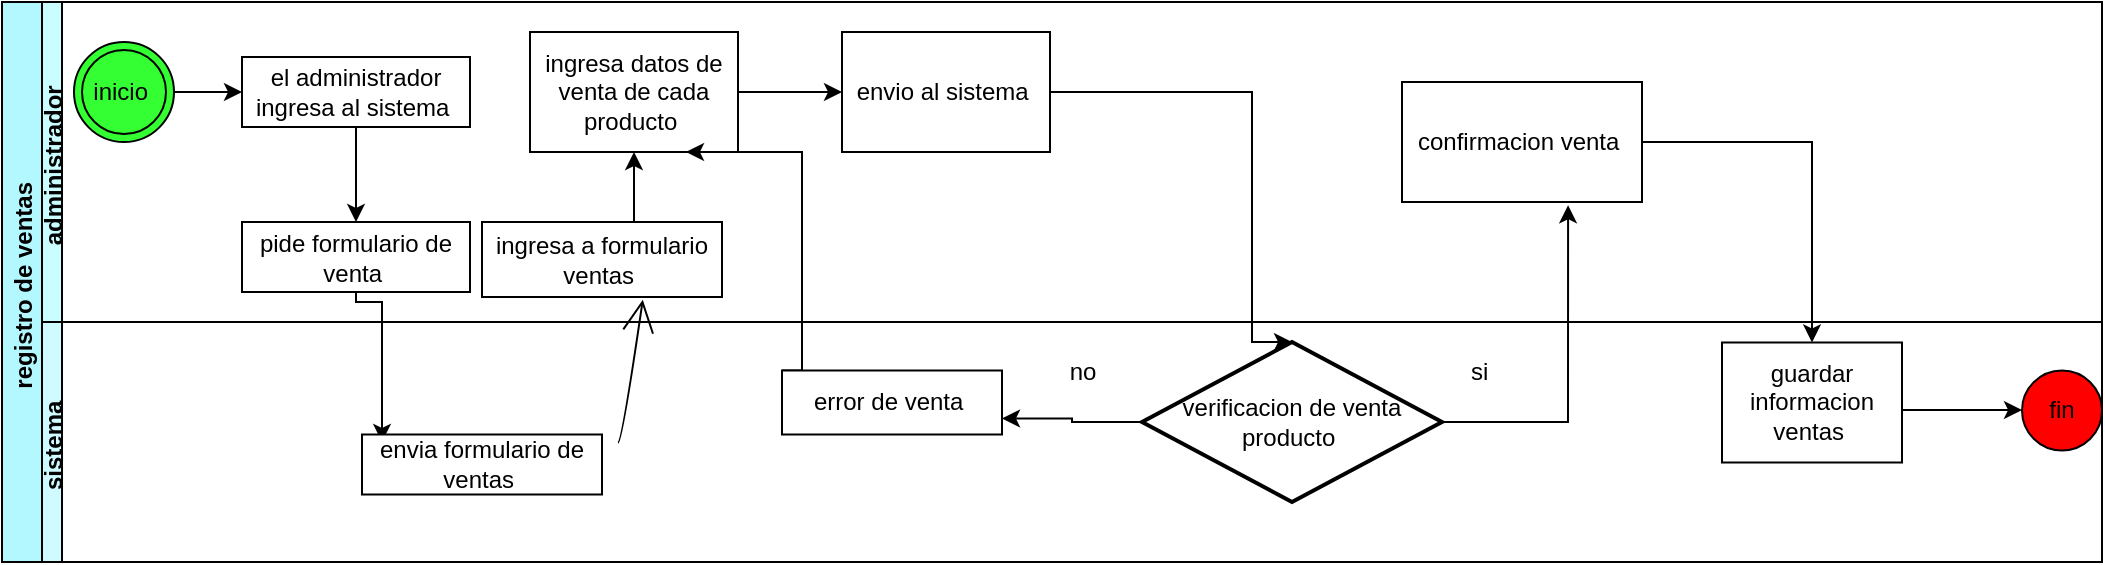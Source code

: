 <mxfile version="20.2.3" type="device"><diagram id="8JR4BSMasrtl7Qkerwnj" name="Página-1"><mxGraphModel dx="734" dy="760" grid="1" gridSize="10" guides="1" tooltips="1" connect="1" arrows="1" fold="1" page="1" pageScale="1" pageWidth="827" pageHeight="1169" math="0" shadow="0"><root><mxCell id="0"/><mxCell id="1" parent="0"/><mxCell id="uERx14-pWhK_KOYgP15v-1" value="registro de ventas " style="swimlane;childLayout=stackLayout;resizeParent=1;resizeParentMax=0;horizontal=0;startSize=20;horizontalStack=0;fillColor=#B3F7FF;" parent="1" vertex="1"><mxGeometry x="40" y="50" width="1050" height="280" as="geometry"/></mxCell><mxCell id="uERx14-pWhK_KOYgP15v-2" value="administrador " style="swimlane;startSize=10;horizontal=0;fillColor=#C9FDFF;" parent="uERx14-pWhK_KOYgP15v-1" vertex="1"><mxGeometry x="20" width="1030" height="160" as="geometry"/></mxCell><mxCell id="uERx14-pWhK_KOYgP15v-3" style="edgeStyle=orthogonalEdgeStyle;rounded=0;orthogonalLoop=1;jettySize=auto;html=1;entryX=0;entryY=0.5;entryDx=0;entryDy=0;" parent="uERx14-pWhK_KOYgP15v-2" source="uERx14-pWhK_KOYgP15v-4" target="uERx14-pWhK_KOYgP15v-9" edge="1"><mxGeometry relative="1" as="geometry"/></mxCell><mxCell id="uERx14-pWhK_KOYgP15v-4" value="inicio&amp;nbsp;" style="ellipse;shape=doubleEllipse;whiteSpace=wrap;html=1;aspect=fixed;fillColor=#33FF33;" parent="uERx14-pWhK_KOYgP15v-2" vertex="1"><mxGeometry x="16" y="20" width="50" height="50" as="geometry"/></mxCell><mxCell id="uERx14-pWhK_KOYgP15v-5" style="edgeStyle=orthogonalEdgeStyle;rounded=0;orthogonalLoop=1;jettySize=auto;html=1;exitX=1;exitY=0.5;exitDx=0;exitDy=0;" parent="uERx14-pWhK_KOYgP15v-2" source="uERx14-pWhK_KOYgP15v-6" target="uERx14-pWhK_KOYgP15v-7" edge="1"><mxGeometry relative="1" as="geometry"/></mxCell><mxCell id="uERx14-pWhK_KOYgP15v-6" value="ingresa datos de venta de cada producto&amp;nbsp;" style="rounded=0;whiteSpace=wrap;html=1;" parent="uERx14-pWhK_KOYgP15v-2" vertex="1"><mxGeometry x="244" y="15" width="104" height="60" as="geometry"/></mxCell><mxCell id="uERx14-pWhK_KOYgP15v-7" value="envio al sistema&amp;nbsp;" style="rounded=0;whiteSpace=wrap;html=1;" parent="uERx14-pWhK_KOYgP15v-2" vertex="1"><mxGeometry x="400" y="15" width="104" height="60" as="geometry"/></mxCell><mxCell id="uERx14-pWhK_KOYgP15v-8" value="confirmacion venta&amp;nbsp;" style="rounded=0;whiteSpace=wrap;html=1;" parent="uERx14-pWhK_KOYgP15v-2" vertex="1"><mxGeometry x="680" y="40" width="120" height="60" as="geometry"/></mxCell><mxCell id="uERx14-pWhK_KOYgP15v-9" value="el administrador ingresa al sistema&amp;nbsp;" style="rounded=0;whiteSpace=wrap;html=1;" parent="uERx14-pWhK_KOYgP15v-2" vertex="1"><mxGeometry x="100" y="27.5" width="114" height="35" as="geometry"/></mxCell><mxCell id="uERx14-pWhK_KOYgP15v-10" value="pide formulario de venta&amp;nbsp;" style="rounded=0;whiteSpace=wrap;html=1;" parent="uERx14-pWhK_KOYgP15v-2" vertex="1"><mxGeometry x="100" y="110" width="114" height="35" as="geometry"/></mxCell><mxCell id="uERx14-pWhK_KOYgP15v-11" style="edgeStyle=orthogonalEdgeStyle;rounded=0;orthogonalLoop=1;jettySize=auto;html=1;" parent="uERx14-pWhK_KOYgP15v-2" source="uERx14-pWhK_KOYgP15v-9" target="uERx14-pWhK_KOYgP15v-10" edge="1"><mxGeometry relative="1" as="geometry"/></mxCell><mxCell id="uERx14-pWhK_KOYgP15v-15" value="ingresa a formulario ventas&amp;nbsp;" style="rounded=0;whiteSpace=wrap;html=1;" parent="uERx14-pWhK_KOYgP15v-2" vertex="1"><mxGeometry x="220" y="110" width="120" height="37.5" as="geometry"/></mxCell><mxCell id="uERx14-pWhK_KOYgP15v-12" style="edgeStyle=orthogonalEdgeStyle;rounded=0;orthogonalLoop=1;jettySize=auto;html=1;exitX=0.5;exitY=0;exitDx=0;exitDy=0;entryX=0.5;entryY=1;entryDx=0;entryDy=0;" parent="uERx14-pWhK_KOYgP15v-2" source="uERx14-pWhK_KOYgP15v-15" target="uERx14-pWhK_KOYgP15v-6" edge="1"><mxGeometry relative="1" as="geometry"/></mxCell><mxCell id="uERx14-pWhK_KOYgP15v-13" style="edgeStyle=orthogonalEdgeStyle;rounded=0;orthogonalLoop=1;jettySize=auto;html=1;exitX=0;exitY=0;exitDx=0;exitDy=0;entryX=0.75;entryY=1;entryDx=0;entryDy=0;" parent="uERx14-pWhK_KOYgP15v-1" source="uERx14-pWhK_KOYgP15v-18" target="uERx14-pWhK_KOYgP15v-6" edge="1"><mxGeometry relative="1" as="geometry"><Array as="points"><mxPoint x="400" y="184"/><mxPoint x="400" y="75"/></Array></mxGeometry></mxCell><mxCell id="uERx14-pWhK_KOYgP15v-24" style="edgeStyle=orthogonalEdgeStyle;rounded=0;orthogonalLoop=1;jettySize=auto;html=1;entryX=0.692;entryY=1.027;entryDx=0;entryDy=0;entryPerimeter=0;" parent="uERx14-pWhK_KOYgP15v-1" source="uERx14-pWhK_KOYgP15v-17" target="uERx14-pWhK_KOYgP15v-8" edge="1"><mxGeometry relative="1" as="geometry"><mxPoint x="780" y="160" as="targetPoint"/><Array as="points"><mxPoint x="783" y="210"/></Array></mxGeometry></mxCell><mxCell id="uERx14-pWhK_KOYgP15v-25" style="edgeStyle=orthogonalEdgeStyle;rounded=0;orthogonalLoop=1;jettySize=auto;html=1;entryX=0.5;entryY=0;entryDx=0;entryDy=0;entryPerimeter=0;" parent="uERx14-pWhK_KOYgP15v-1" source="uERx14-pWhK_KOYgP15v-7" target="uERx14-pWhK_KOYgP15v-17" edge="1"><mxGeometry relative="1" as="geometry"><Array as="points"><mxPoint x="625" y="45"/></Array></mxGeometry></mxCell><mxCell id="uERx14-pWhK_KOYgP15v-26" style="edgeStyle=orthogonalEdgeStyle;rounded=0;orthogonalLoop=1;jettySize=auto;html=1;" parent="uERx14-pWhK_KOYgP15v-1" source="uERx14-pWhK_KOYgP15v-8" target="uERx14-pWhK_KOYgP15v-21" edge="1"><mxGeometry relative="1" as="geometry"/></mxCell><mxCell id="uERx14-pWhK_KOYgP15v-27" style="edgeStyle=orthogonalEdgeStyle;rounded=0;orthogonalLoop=1;jettySize=auto;html=1;" parent="uERx14-pWhK_KOYgP15v-1" source="uERx14-pWhK_KOYgP15v-10" edge="1"><mxGeometry relative="1" as="geometry"><Array as="points"><mxPoint x="177" y="150"/><mxPoint x="190" y="150"/></Array><mxPoint x="190" y="220" as="targetPoint"/></mxGeometry></mxCell><mxCell id="uERx14-pWhK_KOYgP15v-14" value="sistema " style="swimlane;startSize=10;horizontal=0;fillColor=#CFFAFF;" parent="uERx14-pWhK_KOYgP15v-1" vertex="1"><mxGeometry x="20" y="160" width="1030" height="120" as="geometry"/></mxCell><mxCell id="uERx14-pWhK_KOYgP15v-16" style="edgeStyle=orthogonalEdgeStyle;rounded=0;orthogonalLoop=1;jettySize=auto;html=1;exitX=0;exitY=0.5;exitDx=0;exitDy=0;exitPerimeter=0;entryX=1;entryY=0.75;entryDx=0;entryDy=0;" parent="uERx14-pWhK_KOYgP15v-14" source="uERx14-pWhK_KOYgP15v-17" target="uERx14-pWhK_KOYgP15v-18" edge="1"><mxGeometry relative="1" as="geometry"><mxPoint x="440" y="75" as="targetPoint"/></mxGeometry></mxCell><mxCell id="uERx14-pWhK_KOYgP15v-17" value="verificacion de venta producto&amp;nbsp;" style="strokeWidth=2;html=1;shape=mxgraph.flowchart.decision;whiteSpace=wrap;" parent="uERx14-pWhK_KOYgP15v-14" vertex="1"><mxGeometry x="550" y="10" width="150" height="80" as="geometry"/></mxCell><mxCell id="uERx14-pWhK_KOYgP15v-18" value="error de venta&amp;nbsp;" style="rounded=0;whiteSpace=wrap;html=1;" parent="uERx14-pWhK_KOYgP15v-14" vertex="1"><mxGeometry x="370" y="24.25" width="110" height="32" as="geometry"/></mxCell><mxCell id="uERx14-pWhK_KOYgP15v-19" value="si&amp;nbsp;" style="text;html=1;align=center;verticalAlign=middle;resizable=0;points=[];autosize=1;strokeColor=none;fillColor=none;" parent="uERx14-pWhK_KOYgP15v-14" vertex="1"><mxGeometry x="700" y="10" width="40" height="30" as="geometry"/></mxCell><mxCell id="uERx14-pWhK_KOYgP15v-20" value="no" style="text;html=1;align=center;verticalAlign=middle;resizable=0;points=[];autosize=1;strokeColor=none;fillColor=none;" parent="uERx14-pWhK_KOYgP15v-14" vertex="1"><mxGeometry x="500" y="10" width="40" height="30" as="geometry"/></mxCell><mxCell id="uERx14-pWhK_KOYgP15v-21" value="guardar informacion ventas&amp;nbsp;" style="rounded=0;whiteSpace=wrap;html=1;" parent="uERx14-pWhK_KOYgP15v-14" vertex="1"><mxGeometry x="840" y="10.25" width="90" height="60" as="geometry"/></mxCell><mxCell id="uERx14-pWhK_KOYgP15v-22" value="fin" style="ellipse;whiteSpace=wrap;html=1;fillColor=#FF0000;" parent="uERx14-pWhK_KOYgP15v-14" vertex="1"><mxGeometry x="990" y="24.25" width="40" height="40" as="geometry"/></mxCell><mxCell id="uERx14-pWhK_KOYgP15v-23" style="edgeStyle=orthogonalEdgeStyle;rounded=0;orthogonalLoop=1;jettySize=auto;html=1;exitX=1;exitY=0.5;exitDx=0;exitDy=0;" parent="uERx14-pWhK_KOYgP15v-14" source="uERx14-pWhK_KOYgP15v-21" target="uERx14-pWhK_KOYgP15v-22" edge="1"><mxGeometry relative="1" as="geometry"><mxPoint x="960" y="-20" as="targetPoint"/><Array as="points"><mxPoint x="930" y="44"/></Array></mxGeometry></mxCell><mxCell id="GH7m-xd-8pfkmaqgho0_-1" value="envia formulario de ventas&amp;nbsp;" style="rounded=0;whiteSpace=wrap;html=1;hachureGap=4;" vertex="1" parent="uERx14-pWhK_KOYgP15v-14"><mxGeometry x="160" y="56.25" width="120" height="30" as="geometry"/></mxCell><mxCell id="GH7m-xd-8pfkmaqgho0_-5" style="edgeStyle=none;curved=1;rounded=0;orthogonalLoop=1;jettySize=auto;html=1;entryX=0.67;entryY=1.035;entryDx=0;entryDy=0;entryPerimeter=0;endArrow=open;startSize=14;endSize=14;sourcePerimeterSpacing=8;targetPerimeterSpacing=8;" edge="1" parent="uERx14-pWhK_KOYgP15v-1" source="GH7m-xd-8pfkmaqgho0_-1" target="uERx14-pWhK_KOYgP15v-15"><mxGeometry relative="1" as="geometry"><Array as="points"><mxPoint x="310" y="220"/></Array></mxGeometry></mxCell></root></mxGraphModel></diagram></mxfile>